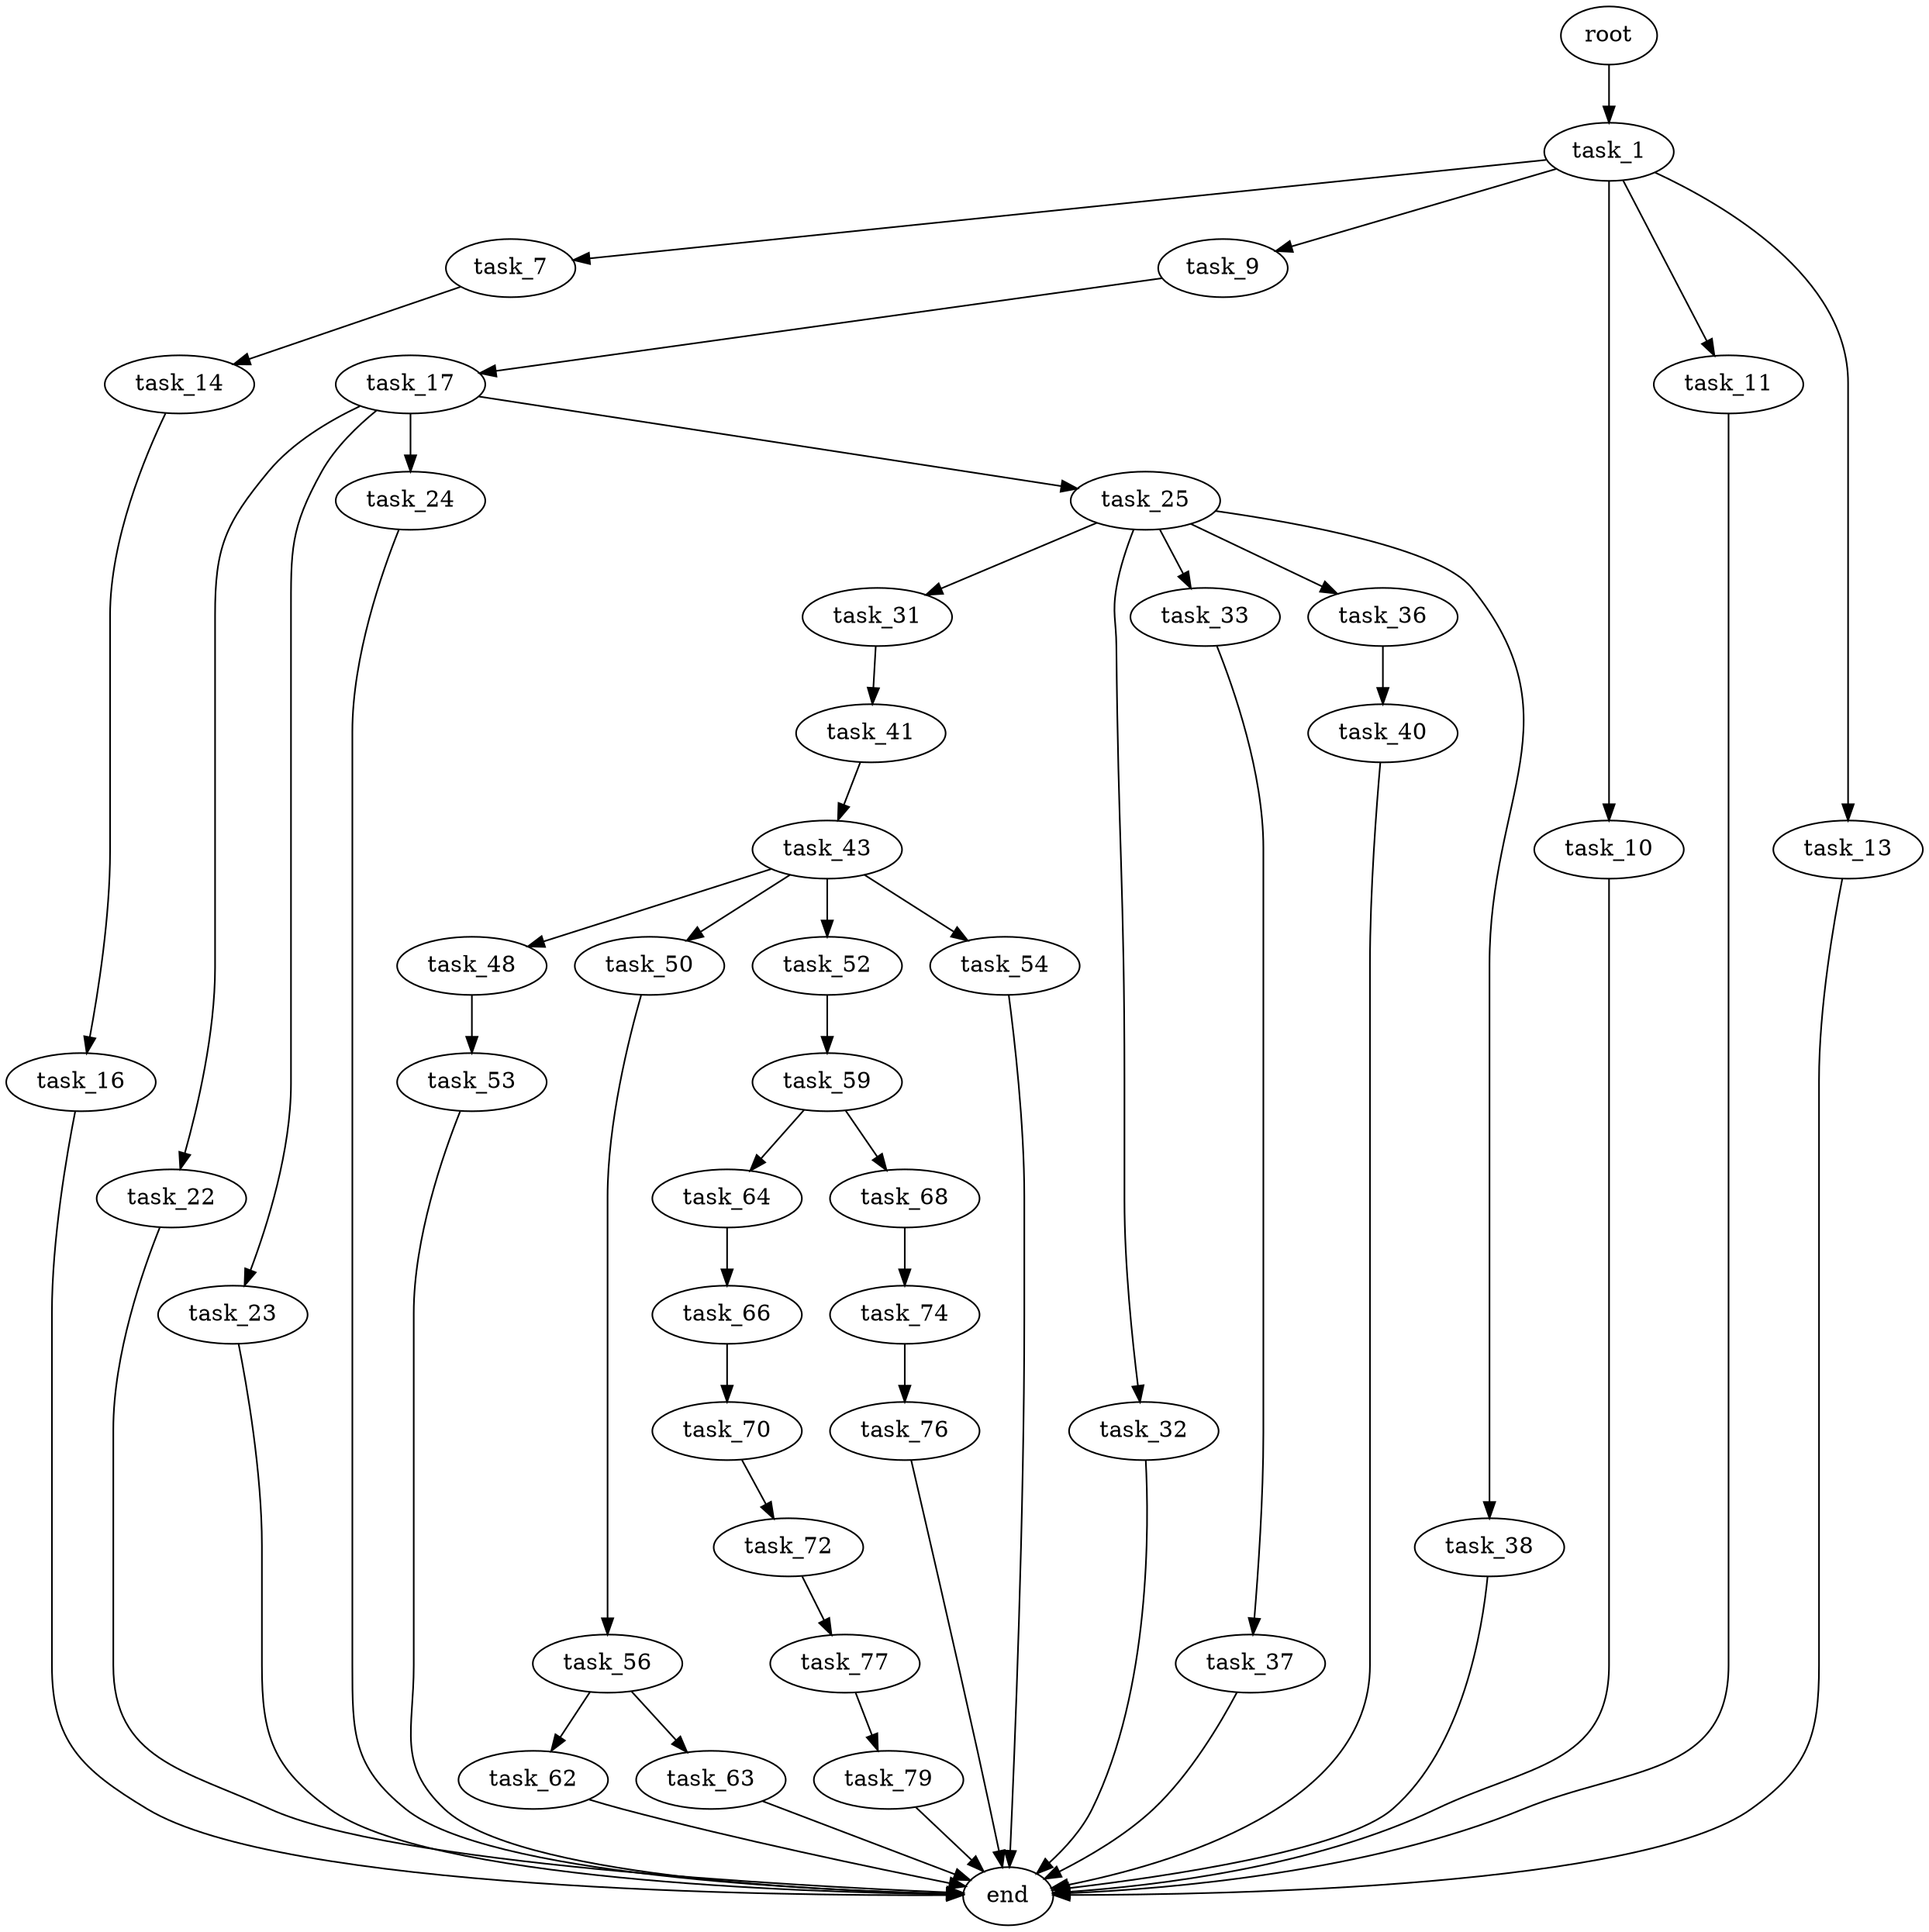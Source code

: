 digraph G {
  root [size="0.000000"];
  task_1 [size="134217728000.000000"];
  task_7 [size="28991029248.000000"];
  task_9 [size="2671247284.000000"];
  task_10 [size="25105941830.000000"];
  task_11 [size="1073741824000.000000"];
  task_13 [size="264150510660.000000"];
  task_14 [size="368293445632.000000"];
  task_17 [size="7377240622.000000"];
  end [size="0.000000"];
  task_16 [size="68719476736.000000"];
  task_22 [size="196944876516.000000"];
  task_23 [size="1124036100773.000000"];
  task_24 [size="368293445632.000000"];
  task_25 [size="231928233984.000000"];
  task_31 [size="782840919656.000000"];
  task_32 [size="68719476736.000000"];
  task_33 [size="231928233984.000000"];
  task_36 [size="1556294178.000000"];
  task_38 [size="6582960326.000000"];
  task_41 [size="12899216782.000000"];
  task_37 [size="5140129814.000000"];
  task_40 [size="32702778916.000000"];
  task_43 [size="249115002409.000000"];
  task_48 [size="4675050610.000000"];
  task_50 [size="15070091308.000000"];
  task_52 [size="44000416369.000000"];
  task_54 [size="512489506353.000000"];
  task_53 [size="2316128326.000000"];
  task_56 [size="1716813934.000000"];
  task_59 [size="4456107118.000000"];
  task_62 [size="782757789696.000000"];
  task_63 [size="368293445632.000000"];
  task_64 [size="782757789696.000000"];
  task_68 [size="842554703430.000000"];
  task_66 [size="1073741824000.000000"];
  task_70 [size="5162013677.000000"];
  task_74 [size="782757789696.000000"];
  task_72 [size="231928233984.000000"];
  task_77 [size="68719476736.000000"];
  task_76 [size="3790859812.000000"];
  task_79 [size="134217728000.000000"];

  root -> task_1 [size="1.000000"];
  task_1 -> task_7 [size="209715200.000000"];
  task_1 -> task_9 [size="209715200.000000"];
  task_1 -> task_10 [size="209715200.000000"];
  task_1 -> task_11 [size="209715200.000000"];
  task_1 -> task_13 [size="209715200.000000"];
  task_7 -> task_14 [size="75497472.000000"];
  task_9 -> task_17 [size="301989888.000000"];
  task_10 -> end [size="1.000000"];
  task_11 -> end [size="1.000000"];
  task_13 -> end [size="1.000000"];
  task_14 -> task_16 [size="411041792.000000"];
  task_17 -> task_22 [size="209715200.000000"];
  task_17 -> task_23 [size="209715200.000000"];
  task_17 -> task_24 [size="209715200.000000"];
  task_17 -> task_25 [size="209715200.000000"];
  task_16 -> end [size="1.000000"];
  task_22 -> end [size="1.000000"];
  task_23 -> end [size="1.000000"];
  task_24 -> end [size="1.000000"];
  task_25 -> task_31 [size="301989888.000000"];
  task_25 -> task_32 [size="301989888.000000"];
  task_25 -> task_33 [size="301989888.000000"];
  task_25 -> task_36 [size="301989888.000000"];
  task_25 -> task_38 [size="301989888.000000"];
  task_31 -> task_41 [size="838860800.000000"];
  task_32 -> end [size="1.000000"];
  task_33 -> task_37 [size="301989888.000000"];
  task_36 -> task_40 [size="33554432.000000"];
  task_38 -> end [size="1.000000"];
  task_41 -> task_43 [size="679477248.000000"];
  task_37 -> end [size="1.000000"];
  task_40 -> end [size="1.000000"];
  task_43 -> task_48 [size="411041792.000000"];
  task_43 -> task_50 [size="411041792.000000"];
  task_43 -> task_52 [size="411041792.000000"];
  task_43 -> task_54 [size="411041792.000000"];
  task_48 -> task_53 [size="75497472.000000"];
  task_50 -> task_56 [size="301989888.000000"];
  task_52 -> task_59 [size="33554432.000000"];
  task_54 -> end [size="1.000000"];
  task_53 -> end [size="1.000000"];
  task_56 -> task_62 [size="75497472.000000"];
  task_56 -> task_63 [size="75497472.000000"];
  task_59 -> task_64 [size="134217728.000000"];
  task_59 -> task_68 [size="134217728.000000"];
  task_62 -> end [size="1.000000"];
  task_63 -> end [size="1.000000"];
  task_64 -> task_66 [size="679477248.000000"];
  task_68 -> task_74 [size="838860800.000000"];
  task_66 -> task_70 [size="838860800.000000"];
  task_70 -> task_72 [size="209715200.000000"];
  task_74 -> task_76 [size="679477248.000000"];
  task_72 -> task_77 [size="301989888.000000"];
  task_77 -> task_79 [size="134217728.000000"];
  task_76 -> end [size="1.000000"];
  task_79 -> end [size="1.000000"];
}

